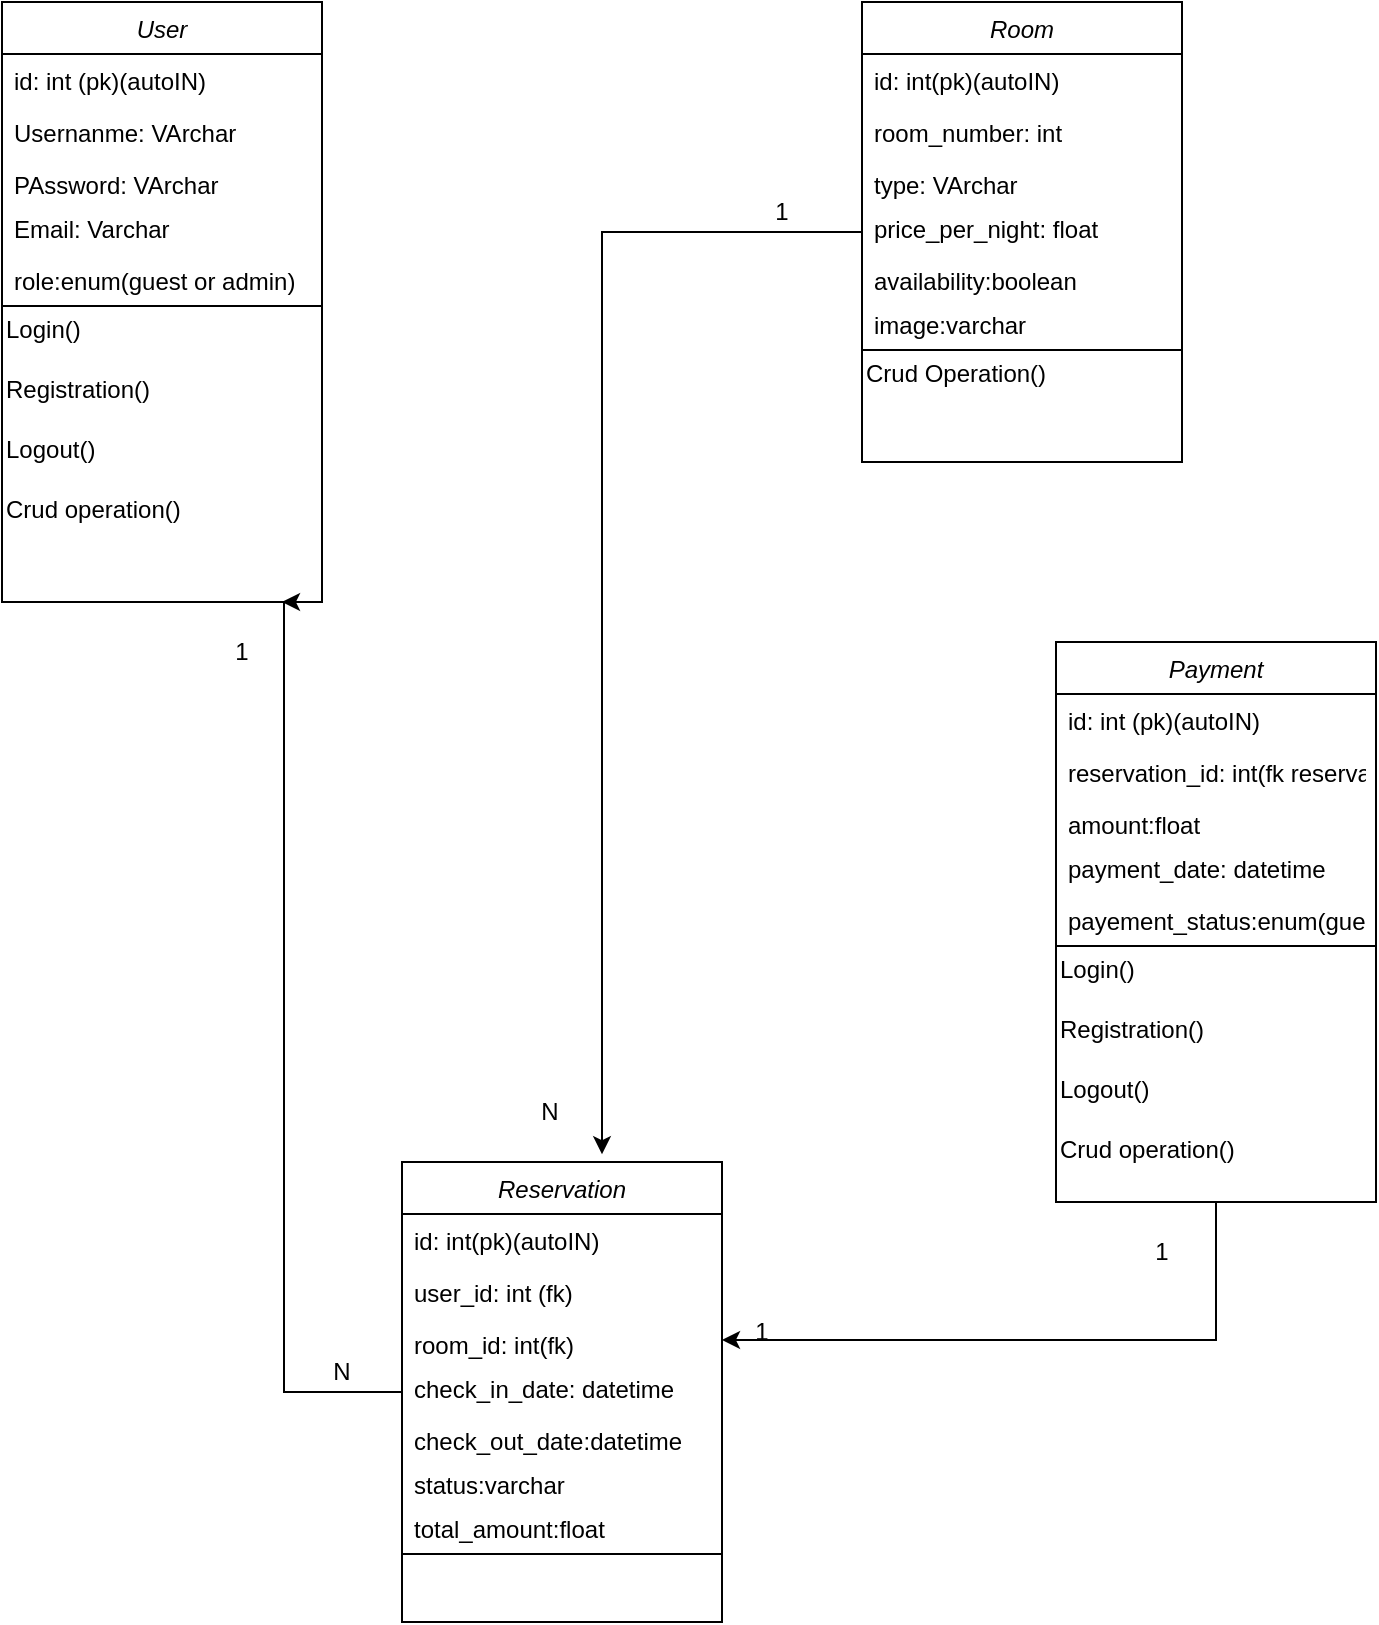 <mxfile version="24.4.6" type="google">
  <diagram id="C5RBs43oDa-KdzZeNtuy" name="Page-1">
    <mxGraphModel grid="1" page="1" gridSize="10" guides="1" tooltips="1" connect="1" arrows="1" fold="1" pageScale="1" pageWidth="827" pageHeight="1169" math="0" shadow="0">
      <root>
        <mxCell id="WIyWlLk6GJQsqaUBKTNV-0" />
        <mxCell id="WIyWlLk6GJQsqaUBKTNV-1" parent="WIyWlLk6GJQsqaUBKTNV-0" />
        <mxCell id="zkfFHV4jXpPFQw0GAbJ--0" value="User" style="swimlane;fontStyle=2;align=center;verticalAlign=top;childLayout=stackLayout;horizontal=1;startSize=26;horizontalStack=0;resizeParent=1;resizeLast=0;collapsible=1;marginBottom=0;rounded=0;shadow=0;strokeWidth=1;points=[[0,0,0,0,0],[0,0.25,0,0,0],[0,0.5,0,0,0],[0,0.75,0,0,0],[0,1,0,0,0],[0.25,0,0,0,0],[0.25,1,0,0,0],[0.5,0,0,0,0],[0.5,1,0,0,0],[0.75,0,0,0,0],[0.75,1,0,0,0],[1,0,0,0,0],[1,0.25,0,0,0],[1,0.5,0,0,0],[1,0.75,0,0,0],[1,1,0,0,0]];" vertex="1" parent="WIyWlLk6GJQsqaUBKTNV-1">
          <mxGeometry x="140" y="120" width="160" height="300" as="geometry">
            <mxRectangle x="220" y="120" width="160" height="26" as="alternateBounds" />
          </mxGeometry>
        </mxCell>
        <mxCell id="zkfFHV4jXpPFQw0GAbJ--1" value="id: int (pk)(autoIN)" style="text;align=left;verticalAlign=top;spacingLeft=4;spacingRight=4;overflow=hidden;rotatable=0;points=[[0,0.5],[1,0.5]];portConstraint=eastwest;" vertex="1" parent="zkfFHV4jXpPFQw0GAbJ--0">
          <mxGeometry y="26" width="160" height="26" as="geometry" />
        </mxCell>
        <mxCell id="zkfFHV4jXpPFQw0GAbJ--2" value="Usernanme: VArchar" style="text;align=left;verticalAlign=top;spacingLeft=4;spacingRight=4;overflow=hidden;rotatable=0;points=[[0,0.5],[1,0.5]];portConstraint=eastwest;rounded=0;shadow=0;html=0;" vertex="1" parent="zkfFHV4jXpPFQw0GAbJ--0">
          <mxGeometry y="52" width="160" height="26" as="geometry" />
        </mxCell>
        <mxCell id="zkfFHV4jXpPFQw0GAbJ--3" value="PAssword: VArchar" style="text;align=left;verticalAlign=top;spacingLeft=4;spacingRight=4;overflow=hidden;rotatable=0;points=[[0,0.5],[1,0.5]];portConstraint=eastwest;rounded=0;shadow=0;html=0;" vertex="1" parent="zkfFHV4jXpPFQw0GAbJ--0">
          <mxGeometry y="78" width="160" height="22" as="geometry" />
        </mxCell>
        <mxCell id="zkfFHV4jXpPFQw0GAbJ--5" value="Email: Varchar" style="text;align=left;verticalAlign=top;spacingLeft=4;spacingRight=4;overflow=hidden;rotatable=0;points=[[0,0.5],[1,0.5]];portConstraint=eastwest;" vertex="1" parent="zkfFHV4jXpPFQw0GAbJ--0">
          <mxGeometry y="100" width="160" height="26" as="geometry" />
        </mxCell>
        <mxCell id="nSqPTLnSGLMJ1ip0lByK-1" value="role:enum(guest or admin)" style="text;align=left;verticalAlign=top;spacingLeft=4;spacingRight=4;overflow=hidden;rotatable=0;points=[[0,0.5],[1,0.5]];portConstraint=eastwest;rounded=0;shadow=0;html=0;" vertex="1" parent="zkfFHV4jXpPFQw0GAbJ--0">
          <mxGeometry y="126" width="160" height="22" as="geometry" />
        </mxCell>
        <mxCell id="nSqPTLnSGLMJ1ip0lByK-4" value="" style="line;strokeWidth=1;fillColor=none;align=left;verticalAlign=middle;spacingTop=-1;spacingLeft=3;spacingRight=3;rotatable=0;labelPosition=right;points=[];portConstraint=eastwest;strokeColor=inherit;" vertex="1" parent="zkfFHV4jXpPFQw0GAbJ--0">
          <mxGeometry y="148" width="160" height="8" as="geometry" />
        </mxCell>
        <mxCell id="nSqPTLnSGLMJ1ip0lByK-6" value="&lt;div style=&quot;&quot;&gt;Login()&lt;/div&gt;&lt;div style=&quot;&quot;&gt;&lt;br&gt;&lt;/div&gt;" style="text;strokeColor=none;align=left;fillColor=none;html=1;verticalAlign=middle;whiteSpace=wrap;rounded=0;" vertex="1" parent="zkfFHV4jXpPFQw0GAbJ--0">
          <mxGeometry y="156" width="160" height="30" as="geometry" />
        </mxCell>
        <mxCell id="nSqPTLnSGLMJ1ip0lByK-15" value="&lt;div style=&quot;&quot;&gt;Registration()&lt;/div&gt;&lt;div style=&quot;&quot;&gt;&lt;br&gt;&lt;/div&gt;" style="text;strokeColor=none;align=left;fillColor=none;html=1;verticalAlign=middle;whiteSpace=wrap;rounded=0;" vertex="1" parent="zkfFHV4jXpPFQw0GAbJ--0">
          <mxGeometry y="186" width="160" height="30" as="geometry" />
        </mxCell>
        <mxCell id="nSqPTLnSGLMJ1ip0lByK-25" value="&lt;div style=&quot;&quot;&gt;Logout()&lt;/div&gt;&lt;div style=&quot;&quot;&gt;&lt;br&gt;&lt;/div&gt;" style="text;strokeColor=none;align=left;fillColor=none;html=1;verticalAlign=middle;whiteSpace=wrap;rounded=0;" vertex="1" parent="zkfFHV4jXpPFQw0GAbJ--0">
          <mxGeometry y="216" width="160" height="30" as="geometry" />
        </mxCell>
        <mxCell id="nSqPTLnSGLMJ1ip0lByK-26" value="&lt;div style=&quot;&quot;&gt;Crud operation()&lt;/div&gt;&lt;div style=&quot;&quot;&gt;&lt;br&gt;&lt;/div&gt;" style="text;strokeColor=none;align=left;fillColor=none;html=1;verticalAlign=middle;whiteSpace=wrap;rounded=0;" vertex="1" parent="zkfFHV4jXpPFQw0GAbJ--0">
          <mxGeometry y="246" width="160" height="30" as="geometry" />
        </mxCell>
        <mxCell id="nSqPTLnSGLMJ1ip0lByK-65" value="&lt;div style=&quot;&quot;&gt;&lt;br&gt;&lt;/div&gt;" style="text;strokeColor=none;align=left;fillColor=none;html=1;verticalAlign=middle;whiteSpace=wrap;rounded=0;" vertex="1" parent="zkfFHV4jXpPFQw0GAbJ--0">
          <mxGeometry y="276" width="160" height="4" as="geometry" />
        </mxCell>
        <mxCell id="nSqPTLnSGLMJ1ip0lByK-87" value="" style="edgeStyle=orthogonalEdgeStyle;rounded=0;orthogonalLoop=1;jettySize=auto;html=1;entryX=0.625;entryY=-0.017;entryDx=0;entryDy=0;entryPerimeter=0;" edge="1" parent="WIyWlLk6GJQsqaUBKTNV-1" source="nSqPTLnSGLMJ1ip0lByK-27" target="nSqPTLnSGLMJ1ip0lByK-40">
          <mxGeometry relative="1" as="geometry" />
        </mxCell>
        <mxCell id="nSqPTLnSGLMJ1ip0lByK-27" value="Room" style="swimlane;fontStyle=2;align=center;verticalAlign=top;childLayout=stackLayout;horizontal=1;startSize=26;horizontalStack=0;resizeParent=1;resizeLast=0;collapsible=1;marginBottom=0;rounded=0;shadow=0;strokeWidth=1;" vertex="1" parent="WIyWlLk6GJQsqaUBKTNV-1">
          <mxGeometry x="570" y="120" width="160" height="230" as="geometry">
            <mxRectangle x="220" y="120" width="160" height="26" as="alternateBounds" />
          </mxGeometry>
        </mxCell>
        <mxCell id="nSqPTLnSGLMJ1ip0lByK-28" value="id: int(pk)(autoIN)" style="text;align=left;verticalAlign=top;spacingLeft=4;spacingRight=4;overflow=hidden;rotatable=0;points=[[0,0.5],[1,0.5]];portConstraint=eastwest;" vertex="1" parent="nSqPTLnSGLMJ1ip0lByK-27">
          <mxGeometry y="26" width="160" height="26" as="geometry" />
        </mxCell>
        <mxCell id="nSqPTLnSGLMJ1ip0lByK-29" value="room_number: int" style="text;align=left;verticalAlign=top;spacingLeft=4;spacingRight=4;overflow=hidden;rotatable=0;points=[[0,0.5],[1,0.5]];portConstraint=eastwest;rounded=0;shadow=0;html=0;" vertex="1" parent="nSqPTLnSGLMJ1ip0lByK-27">
          <mxGeometry y="52" width="160" height="26" as="geometry" />
        </mxCell>
        <mxCell id="nSqPTLnSGLMJ1ip0lByK-30" value="type: VArchar" style="text;align=left;verticalAlign=top;spacingLeft=4;spacingRight=4;overflow=hidden;rotatable=0;points=[[0,0.5],[1,0.5]];portConstraint=eastwest;rounded=0;shadow=0;html=0;" vertex="1" parent="nSqPTLnSGLMJ1ip0lByK-27">
          <mxGeometry y="78" width="160" height="22" as="geometry" />
        </mxCell>
        <mxCell id="nSqPTLnSGLMJ1ip0lByK-31" value="price_per_night: float" style="text;align=left;verticalAlign=top;spacingLeft=4;spacingRight=4;overflow=hidden;rotatable=0;points=[[0,0.5],[1,0.5]];portConstraint=eastwest;" vertex="1" parent="nSqPTLnSGLMJ1ip0lByK-27">
          <mxGeometry y="100" width="160" height="26" as="geometry" />
        </mxCell>
        <mxCell id="nSqPTLnSGLMJ1ip0lByK-32" value="availability:boolean" style="text;align=left;verticalAlign=top;spacingLeft=4;spacingRight=4;overflow=hidden;rotatable=0;points=[[0,0.5],[1,0.5]];portConstraint=eastwest;rounded=0;shadow=0;html=0;" vertex="1" parent="nSqPTLnSGLMJ1ip0lByK-27">
          <mxGeometry y="126" width="160" height="22" as="geometry" />
        </mxCell>
        <mxCell id="nSqPTLnSGLMJ1ip0lByK-39" value="image:varchar" style="text;align=left;verticalAlign=top;spacingLeft=4;spacingRight=4;overflow=hidden;rotatable=0;points=[[0,0.5],[1,0.5]];portConstraint=eastwest;rounded=0;shadow=0;html=0;" vertex="1" parent="nSqPTLnSGLMJ1ip0lByK-27">
          <mxGeometry y="148" width="160" height="22" as="geometry" />
        </mxCell>
        <mxCell id="nSqPTLnSGLMJ1ip0lByK-33" value="" style="line;strokeWidth=1;fillColor=none;align=left;verticalAlign=middle;spacingTop=-1;spacingLeft=3;spacingRight=3;rotatable=0;labelPosition=right;points=[];portConstraint=eastwest;strokeColor=inherit;" vertex="1" parent="nSqPTLnSGLMJ1ip0lByK-27">
          <mxGeometry y="170" width="160" height="8" as="geometry" />
        </mxCell>
        <mxCell id="nSqPTLnSGLMJ1ip0lByK-34" value="&lt;div style=&quot;&quot;&gt;Crud Operation()&lt;/div&gt;&lt;div style=&quot;&quot;&gt;&lt;br&gt;&lt;/div&gt;" style="text;strokeColor=none;align=left;fillColor=none;html=1;verticalAlign=middle;whiteSpace=wrap;rounded=0;" vertex="1" parent="nSqPTLnSGLMJ1ip0lByK-27">
          <mxGeometry y="178" width="160" height="30" as="geometry" />
        </mxCell>
        <mxCell id="nSqPTLnSGLMJ1ip0lByK-75" value="" style="edgeStyle=orthogonalEdgeStyle;rounded=0;orthogonalLoop=1;jettySize=auto;html=1;" edge="1" parent="WIyWlLk6GJQsqaUBKTNV-1" source="nSqPTLnSGLMJ1ip0lByK-40">
          <mxGeometry relative="1" as="geometry">
            <mxPoint x="280" y="420" as="targetPoint" />
            <Array as="points">
              <mxPoint x="281" y="815" />
            </Array>
          </mxGeometry>
        </mxCell>
        <mxCell id="nSqPTLnSGLMJ1ip0lByK-40" value="Reservation" style="swimlane;fontStyle=2;align=center;verticalAlign=top;childLayout=stackLayout;horizontal=1;startSize=26;horizontalStack=0;resizeParent=1;resizeLast=0;collapsible=1;marginBottom=0;rounded=0;shadow=0;strokeWidth=1;" vertex="1" parent="WIyWlLk6GJQsqaUBKTNV-1">
          <mxGeometry x="340" y="700" width="160" height="230" as="geometry">
            <mxRectangle x="220" y="120" width="160" height="26" as="alternateBounds" />
          </mxGeometry>
        </mxCell>
        <mxCell id="nSqPTLnSGLMJ1ip0lByK-41" value="id: int(pk)(autoIN)" style="text;align=left;verticalAlign=top;spacingLeft=4;spacingRight=4;overflow=hidden;rotatable=0;points=[[0,0.5],[1,0.5]];portConstraint=eastwest;" vertex="1" parent="nSqPTLnSGLMJ1ip0lByK-40">
          <mxGeometry y="26" width="160" height="26" as="geometry" />
        </mxCell>
        <mxCell id="nSqPTLnSGLMJ1ip0lByK-42" value="user_id: int (fk)" style="text;align=left;verticalAlign=top;spacingLeft=4;spacingRight=4;overflow=hidden;rotatable=0;points=[[0,0.5],[1,0.5]];portConstraint=eastwest;rounded=0;shadow=0;html=0;" vertex="1" parent="nSqPTLnSGLMJ1ip0lByK-40">
          <mxGeometry y="52" width="160" height="26" as="geometry" />
        </mxCell>
        <mxCell id="nSqPTLnSGLMJ1ip0lByK-43" value="room_id: int(fk)" style="text;align=left;verticalAlign=top;spacingLeft=4;spacingRight=4;overflow=hidden;rotatable=0;points=[[0,0.5],[1,0.5]];portConstraint=eastwest;rounded=0;shadow=0;html=0;" vertex="1" parent="nSqPTLnSGLMJ1ip0lByK-40">
          <mxGeometry y="78" width="160" height="22" as="geometry" />
        </mxCell>
        <mxCell id="nSqPTLnSGLMJ1ip0lByK-44" value="check_in_date: datetime" style="text;align=left;verticalAlign=top;spacingLeft=4;spacingRight=4;overflow=hidden;rotatable=0;points=[[0,0.5],[1,0.5]];portConstraint=eastwest;" vertex="1" parent="nSqPTLnSGLMJ1ip0lByK-40">
          <mxGeometry y="100" width="160" height="26" as="geometry" />
        </mxCell>
        <mxCell id="nSqPTLnSGLMJ1ip0lByK-45" value="check_out_date:datetime" style="text;align=left;verticalAlign=top;spacingLeft=4;spacingRight=4;overflow=hidden;rotatable=0;points=[[0,0.5],[1,0.5]];portConstraint=eastwest;rounded=0;shadow=0;html=0;" vertex="1" parent="nSqPTLnSGLMJ1ip0lByK-40">
          <mxGeometry y="126" width="160" height="22" as="geometry" />
        </mxCell>
        <mxCell id="nSqPTLnSGLMJ1ip0lByK-46" value="status:varchar" style="text;align=left;verticalAlign=top;spacingLeft=4;spacingRight=4;overflow=hidden;rotatable=0;points=[[0,0.5],[1,0.5]];portConstraint=eastwest;rounded=0;shadow=0;html=0;" vertex="1" parent="nSqPTLnSGLMJ1ip0lByK-40">
          <mxGeometry y="148" width="160" height="22" as="geometry" />
        </mxCell>
        <mxCell id="nSqPTLnSGLMJ1ip0lByK-49" value="total_amount:float" style="text;align=left;verticalAlign=top;spacingLeft=4;spacingRight=4;overflow=hidden;rotatable=0;points=[[0,0.5],[1,0.5]];portConstraint=eastwest;rounded=0;shadow=0;html=0;" vertex="1" parent="nSqPTLnSGLMJ1ip0lByK-40">
          <mxGeometry y="170" width="160" height="22" as="geometry" />
        </mxCell>
        <mxCell id="nSqPTLnSGLMJ1ip0lByK-47" value="" style="line;strokeWidth=1;fillColor=none;align=left;verticalAlign=middle;spacingTop=-1;spacingLeft=3;spacingRight=3;rotatable=0;labelPosition=right;points=[];portConstraint=eastwest;strokeColor=inherit;" vertex="1" parent="nSqPTLnSGLMJ1ip0lByK-40">
          <mxGeometry y="192" width="160" height="8" as="geometry" />
        </mxCell>
        <mxCell id="nSqPTLnSGLMJ1ip0lByK-103" value="" style="edgeStyle=orthogonalEdgeStyle;rounded=0;orthogonalLoop=1;jettySize=auto;html=1;entryX=1;entryY=0.5;entryDx=0;entryDy=0;" edge="1" parent="WIyWlLk6GJQsqaUBKTNV-1" source="nSqPTLnSGLMJ1ip0lByK-50" target="nSqPTLnSGLMJ1ip0lByK-43">
          <mxGeometry relative="1" as="geometry">
            <mxPoint x="700" y="790" as="targetPoint" />
          </mxGeometry>
        </mxCell>
        <mxCell id="nSqPTLnSGLMJ1ip0lByK-50" value="Payment" style="swimlane;fontStyle=2;align=center;verticalAlign=top;childLayout=stackLayout;horizontal=1;startSize=26;horizontalStack=0;resizeParent=1;resizeLast=0;collapsible=1;marginBottom=0;rounded=0;shadow=0;strokeWidth=1;" vertex="1" parent="WIyWlLk6GJQsqaUBKTNV-1">
          <mxGeometry x="667" y="440" width="160" height="280" as="geometry">
            <mxRectangle x="220" y="120" width="160" height="26" as="alternateBounds" />
          </mxGeometry>
        </mxCell>
        <mxCell id="nSqPTLnSGLMJ1ip0lByK-51" value="id: int (pk)(autoIN)" style="text;align=left;verticalAlign=top;spacingLeft=4;spacingRight=4;overflow=hidden;rotatable=0;points=[[0,0.5],[1,0.5]];portConstraint=eastwest;" vertex="1" parent="nSqPTLnSGLMJ1ip0lByK-50">
          <mxGeometry y="26" width="160" height="26" as="geometry" />
        </mxCell>
        <mxCell id="nSqPTLnSGLMJ1ip0lByK-52" value="reservation_id: int(fk reservation)" style="text;align=left;verticalAlign=top;spacingLeft=4;spacingRight=4;overflow=hidden;rotatable=0;points=[[0,0.5],[1,0.5]];portConstraint=eastwest;rounded=0;shadow=0;html=0;" vertex="1" parent="nSqPTLnSGLMJ1ip0lByK-50">
          <mxGeometry y="52" width="160" height="26" as="geometry" />
        </mxCell>
        <mxCell id="nSqPTLnSGLMJ1ip0lByK-53" value="amount:float" style="text;align=left;verticalAlign=top;spacingLeft=4;spacingRight=4;overflow=hidden;rotatable=0;points=[[0,0.5],[1,0.5]];portConstraint=eastwest;rounded=0;shadow=0;html=0;" vertex="1" parent="nSqPTLnSGLMJ1ip0lByK-50">
          <mxGeometry y="78" width="160" height="22" as="geometry" />
        </mxCell>
        <mxCell id="nSqPTLnSGLMJ1ip0lByK-54" value="payment_date: datetime" style="text;align=left;verticalAlign=top;spacingLeft=4;spacingRight=4;overflow=hidden;rotatable=0;points=[[0,0.5],[1,0.5]];portConstraint=eastwest;" vertex="1" parent="nSqPTLnSGLMJ1ip0lByK-50">
          <mxGeometry y="100" width="160" height="26" as="geometry" />
        </mxCell>
        <mxCell id="nSqPTLnSGLMJ1ip0lByK-55" value="payement_status:enum(guest or admin)" style="text;align=left;verticalAlign=top;spacingLeft=4;spacingRight=4;overflow=hidden;rotatable=0;points=[[0,0.5],[1,0.5]];portConstraint=eastwest;rounded=0;shadow=0;html=0;" vertex="1" parent="nSqPTLnSGLMJ1ip0lByK-50">
          <mxGeometry y="126" width="160" height="22" as="geometry" />
        </mxCell>
        <mxCell id="nSqPTLnSGLMJ1ip0lByK-56" value="" style="line;strokeWidth=1;fillColor=none;align=left;verticalAlign=middle;spacingTop=-1;spacingLeft=3;spacingRight=3;rotatable=0;labelPosition=right;points=[];portConstraint=eastwest;strokeColor=inherit;" vertex="1" parent="nSqPTLnSGLMJ1ip0lByK-50">
          <mxGeometry y="148" width="160" height="8" as="geometry" />
        </mxCell>
        <mxCell id="nSqPTLnSGLMJ1ip0lByK-57" value="&lt;div style=&quot;&quot;&gt;Login()&lt;/div&gt;&lt;div style=&quot;&quot;&gt;&lt;br&gt;&lt;/div&gt;" style="text;strokeColor=none;align=left;fillColor=none;html=1;verticalAlign=middle;whiteSpace=wrap;rounded=0;" vertex="1" parent="nSqPTLnSGLMJ1ip0lByK-50">
          <mxGeometry y="156" width="160" height="30" as="geometry" />
        </mxCell>
        <mxCell id="nSqPTLnSGLMJ1ip0lByK-58" value="&lt;div style=&quot;&quot;&gt;Registration()&lt;/div&gt;&lt;div style=&quot;&quot;&gt;&lt;br&gt;&lt;/div&gt;" style="text;strokeColor=none;align=left;fillColor=none;html=1;verticalAlign=middle;whiteSpace=wrap;rounded=0;" vertex="1" parent="nSqPTLnSGLMJ1ip0lByK-50">
          <mxGeometry y="186" width="160" height="30" as="geometry" />
        </mxCell>
        <mxCell id="nSqPTLnSGLMJ1ip0lByK-59" value="&lt;div style=&quot;&quot;&gt;Logout()&lt;/div&gt;&lt;div style=&quot;&quot;&gt;&lt;br&gt;&lt;/div&gt;" style="text;strokeColor=none;align=left;fillColor=none;html=1;verticalAlign=middle;whiteSpace=wrap;rounded=0;" vertex="1" parent="nSqPTLnSGLMJ1ip0lByK-50">
          <mxGeometry y="216" width="160" height="30" as="geometry" />
        </mxCell>
        <mxCell id="nSqPTLnSGLMJ1ip0lByK-60" value="&lt;div style=&quot;&quot;&gt;Crud operation()&lt;/div&gt;&lt;div style=&quot;&quot;&gt;&lt;br&gt;&lt;/div&gt;" style="text;strokeColor=none;align=left;fillColor=none;html=1;verticalAlign=middle;whiteSpace=wrap;rounded=0;" vertex="1" parent="nSqPTLnSGLMJ1ip0lByK-50">
          <mxGeometry y="246" width="160" height="30" as="geometry" />
        </mxCell>
        <mxCell id="nSqPTLnSGLMJ1ip0lByK-76" value="1" style="text;strokeColor=none;align=center;fillColor=none;html=1;verticalAlign=middle;whiteSpace=wrap;rounded=0;" vertex="1" parent="WIyWlLk6GJQsqaUBKTNV-1">
          <mxGeometry x="230" y="430" width="60" height="30" as="geometry" />
        </mxCell>
        <mxCell id="nSqPTLnSGLMJ1ip0lByK-77" value="N" style="text;strokeColor=none;align=center;fillColor=none;html=1;verticalAlign=middle;whiteSpace=wrap;rounded=0;" vertex="1" parent="WIyWlLk6GJQsqaUBKTNV-1">
          <mxGeometry x="280" y="790" width="60" height="30" as="geometry" />
        </mxCell>
        <mxCell id="nSqPTLnSGLMJ1ip0lByK-89" value="1" style="text;strokeColor=none;align=center;fillColor=none;html=1;verticalAlign=middle;whiteSpace=wrap;rounded=0;" vertex="1" parent="WIyWlLk6GJQsqaUBKTNV-1">
          <mxGeometry x="500" y="210" width="60" height="30" as="geometry" />
        </mxCell>
        <mxCell id="nSqPTLnSGLMJ1ip0lByK-90" value="N" style="text;strokeColor=none;align=center;fillColor=none;html=1;verticalAlign=middle;whiteSpace=wrap;rounded=0;" vertex="1" parent="WIyWlLk6GJQsqaUBKTNV-1">
          <mxGeometry x="384" y="660" width="60" height="30" as="geometry" />
        </mxCell>
        <mxCell id="nSqPTLnSGLMJ1ip0lByK-105" value="1" style="text;strokeColor=none;align=center;fillColor=none;html=1;verticalAlign=middle;whiteSpace=wrap;rounded=0;" vertex="1" parent="WIyWlLk6GJQsqaUBKTNV-1">
          <mxGeometry x="490" y="770" width="60" height="30" as="geometry" />
        </mxCell>
        <mxCell id="nSqPTLnSGLMJ1ip0lByK-106" value="1" style="text;strokeColor=none;align=center;fillColor=none;html=1;verticalAlign=middle;whiteSpace=wrap;rounded=0;" vertex="1" parent="WIyWlLk6GJQsqaUBKTNV-1">
          <mxGeometry x="690" y="730" width="60" height="30" as="geometry" />
        </mxCell>
      </root>
    </mxGraphModel>
  </diagram>
</mxfile>
